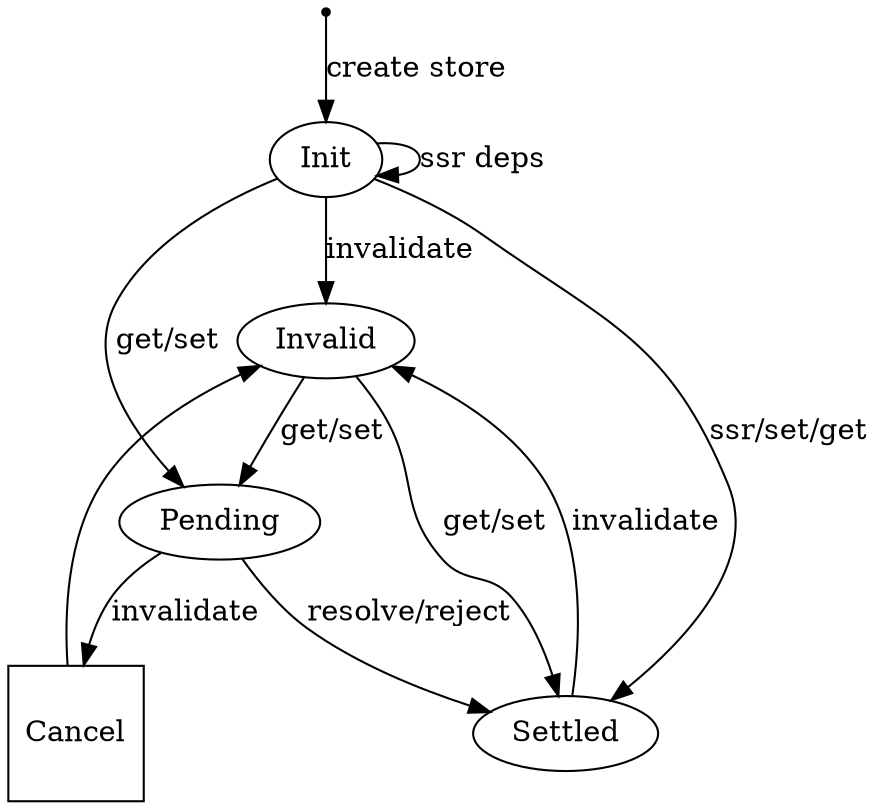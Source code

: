 strict digraph {
    overlap=false;
    Start [shape=point]
    Cancel [shape=square]
    Init
    Invalid
    Pending
    Settled
    Start -> Init [label="create store"]
    Init -> Invalid [label="invalidate"]
    Init -> Pending [label="get/set"]
    Init -> Settled [label="ssr/set/get"]
    Init -> Init [label="ssr deps"]
    Invalid -> Pending [label="get/set"]
    Invalid -> Settled [label="get/set"]
    Pending -> Settled [label="resolve/reject"]
    Pending -> Cancel [label="invalidate"]
    Cancel -> Invalid
    Settled -> Invalid [label="invalidate"]
}
